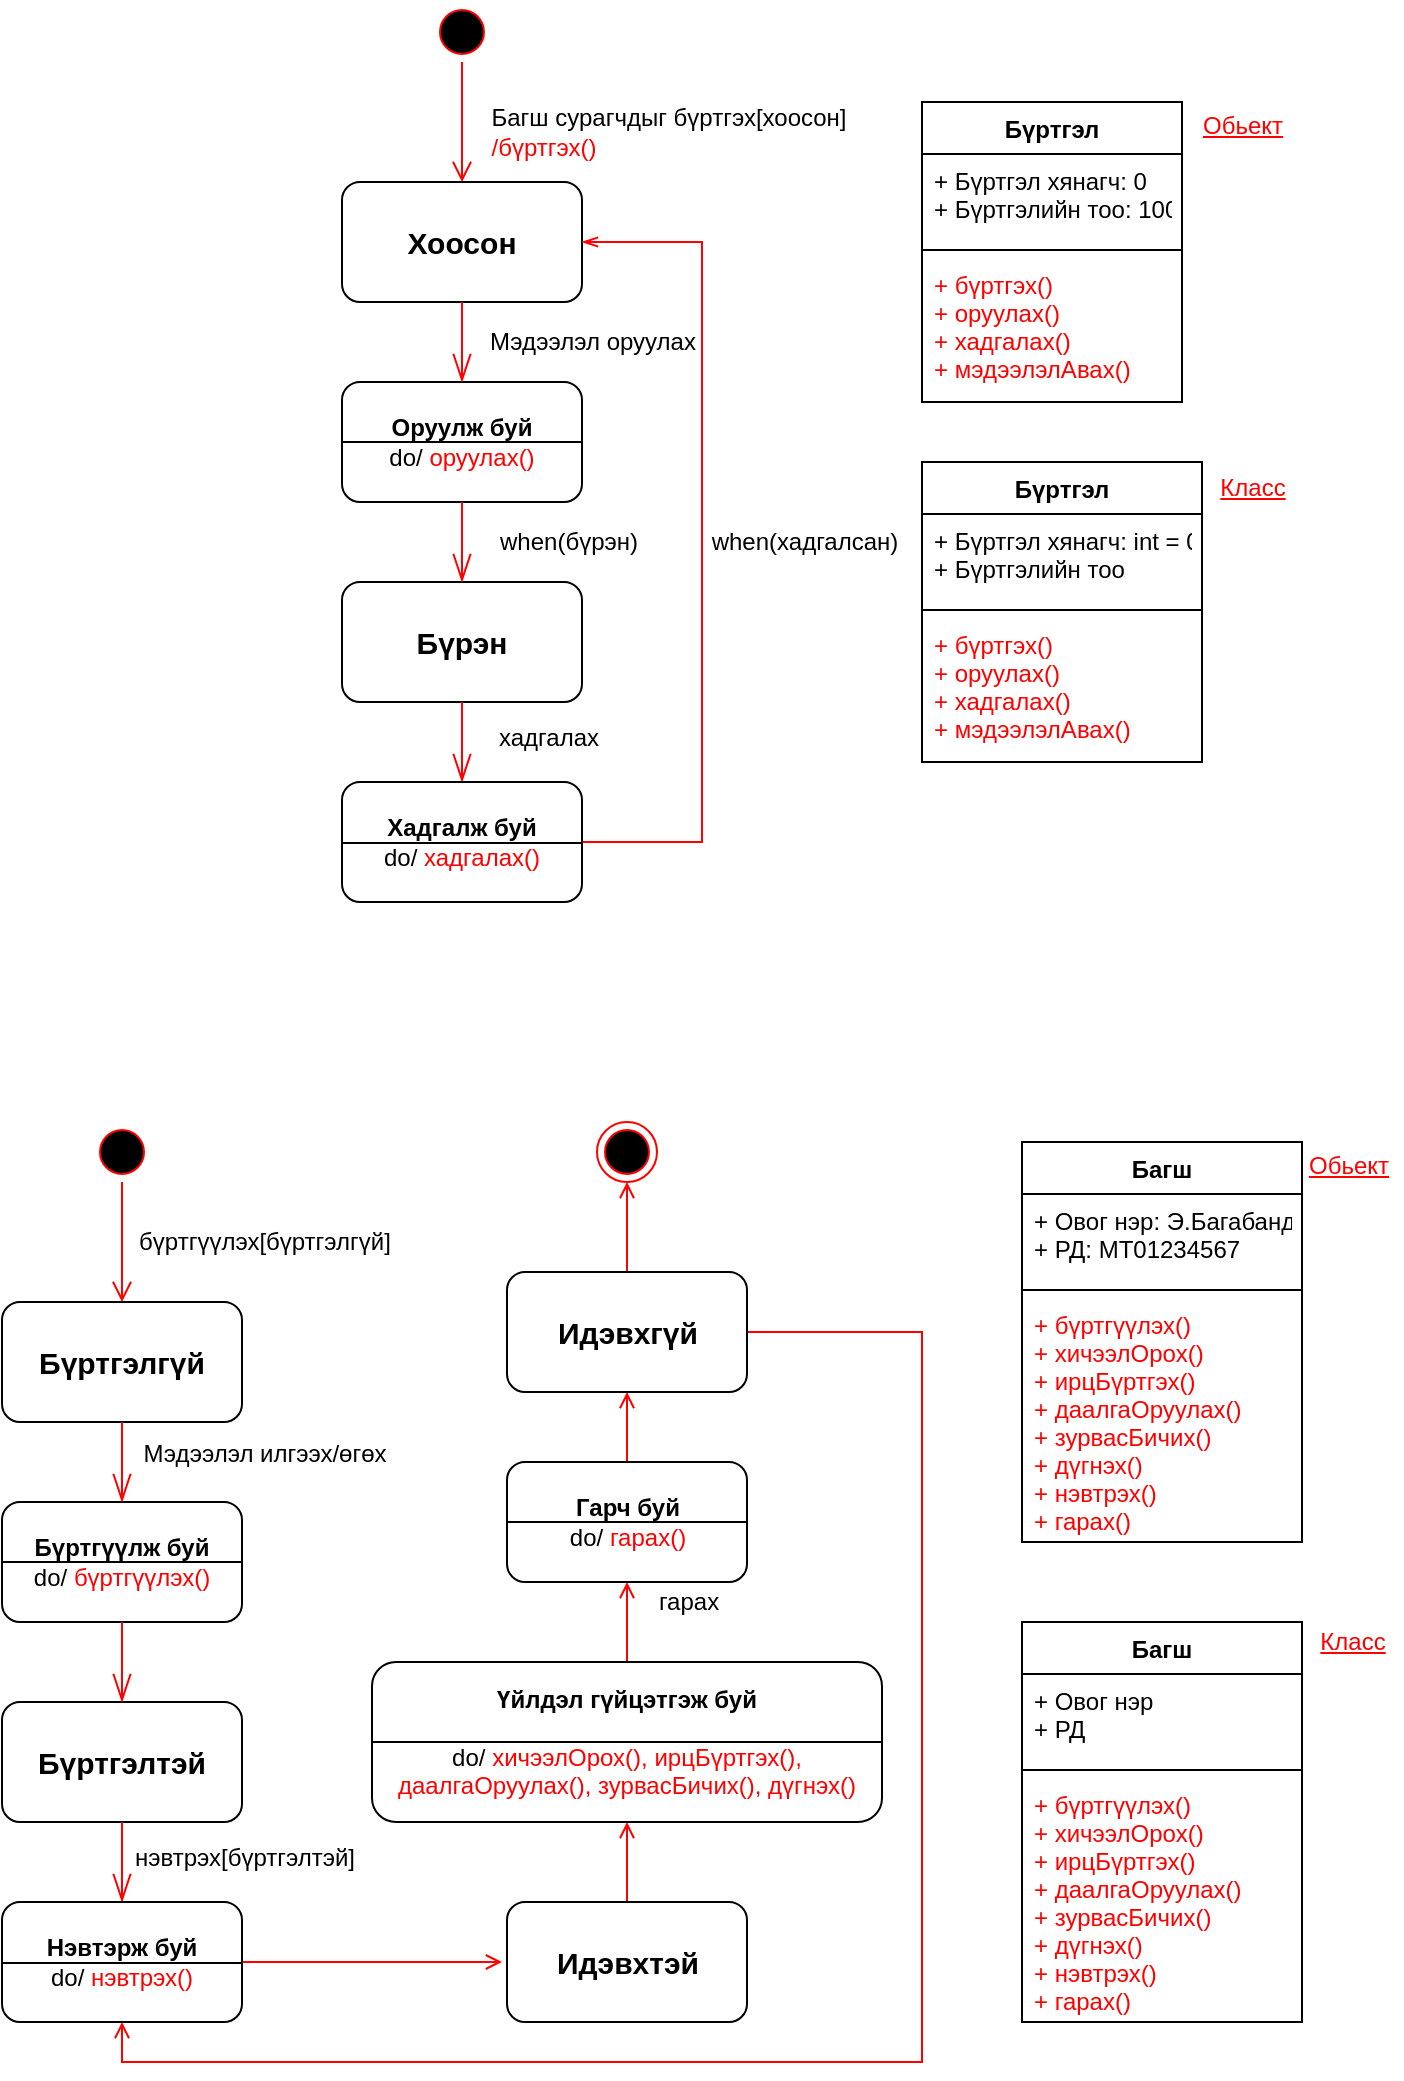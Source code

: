 <mxfile version="14.5.1" type="device"><diagram id="oGFhANas6Lr8M_SnrDg6" name="Page-1"><mxGraphModel dx="852" dy="494" grid="1" gridSize="10" guides="1" tooltips="1" connect="1" arrows="1" fold="1" page="1" pageScale="1" pageWidth="827" pageHeight="1169" math="0" shadow="0"><root><mxCell id="0"/><mxCell id="1" parent="0"/><mxCell id="RN-RupjlfO9BWHUiUpzW-1" value="" style="ellipse;html=1;shape=startState;fillColor=#000000;strokeColor=#ff0000;" parent="1" vertex="1"><mxGeometry x="325" y="110" width="30" height="30" as="geometry"/></mxCell><mxCell id="RN-RupjlfO9BWHUiUpzW-2" value="" style="edgeStyle=orthogonalEdgeStyle;html=1;verticalAlign=bottom;endArrow=open;endSize=8;strokeColor=#ff0000;" parent="1" source="RN-RupjlfO9BWHUiUpzW-1" edge="1"><mxGeometry relative="1" as="geometry"><mxPoint x="340" y="200" as="targetPoint"/></mxGeometry></mxCell><mxCell id="RN-RupjlfO9BWHUiUpzW-4" value="&lt;font style=&quot;font-size: 15px&quot;&gt;&lt;b&gt;Хоосон&lt;/b&gt;&lt;/font&gt;" style="rounded=1;whiteSpace=wrap;html=1;" parent="1" vertex="1"><mxGeometry x="280" y="200" width="120" height="60" as="geometry"/></mxCell><mxCell id="RN-RupjlfO9BWHUiUpzW-8" value="&lt;div style=&quot;text-align: justify&quot;&gt;&lt;span&gt;Багш сурагчдыг бүртгэх[хоосон]&lt;/span&gt;&lt;/div&gt;&lt;font color=&quot;#ff0000&quot;&gt;&lt;div style=&quot;text-align: justify&quot;&gt;&lt;span&gt;/бүртгэх()&lt;/span&gt;&lt;/div&gt;&lt;/font&gt;" style="text;html=1;align=center;verticalAlign=middle;resizable=0;points=[];autosize=1;" parent="1" vertex="1"><mxGeometry x="353" y="160" width="180" height="30" as="geometry"/></mxCell><mxCell id="RN-RupjlfO9BWHUiUpzW-9" value="&lt;b&gt;&lt;font style=&quot;font-size: 12px&quot;&gt;Оруулж буй&lt;/font&gt;&lt;br&gt;&lt;/b&gt;do/ &lt;font color=&quot;#ff0000&quot;&gt;оруулах()&lt;/font&gt;" style="rounded=1;whiteSpace=wrap;html=1;" parent="1" vertex="1"><mxGeometry x="280" y="300" width="120" height="60" as="geometry"/></mxCell><mxCell id="RN-RupjlfO9BWHUiUpzW-10" value="" style="endArrow=openThin;endFill=0;endSize=12;html=1;entryX=0.5;entryY=0;entryDx=0;entryDy=0;exitX=0.5;exitY=1;exitDx=0;exitDy=0;fillColor=#a20025;strokeColor=#FF0000;" parent="1" source="RN-RupjlfO9BWHUiUpzW-4" target="RN-RupjlfO9BWHUiUpzW-9" edge="1"><mxGeometry width="160" relative="1" as="geometry"><mxPoint x="305" y="270" as="sourcePoint"/><mxPoint x="465" y="270" as="targetPoint"/></mxGeometry></mxCell><mxCell id="RN-RupjlfO9BWHUiUpzW-11" value="Мэдээлэл оруулах" style="text;html=1;align=center;verticalAlign=middle;resizable=0;points=[];autosize=1;" parent="1" vertex="1"><mxGeometry x="350" y="270" width="110" height="20" as="geometry"/></mxCell><mxCell id="RN-RupjlfO9BWHUiUpzW-12" value="" style="endArrow=none;html=1;exitX=0;exitY=0.5;exitDx=0;exitDy=0;entryX=1;entryY=0.5;entryDx=0;entryDy=0;" parent="1" source="RN-RupjlfO9BWHUiUpzW-9" target="RN-RupjlfO9BWHUiUpzW-9" edge="1"><mxGeometry width="50" height="50" relative="1" as="geometry"><mxPoint x="365" y="290" as="sourcePoint"/><mxPoint x="415" y="240" as="targetPoint"/></mxGeometry></mxCell><mxCell id="RN-RupjlfO9BWHUiUpzW-13" value="&lt;font style=&quot;font-size: 15px&quot;&gt;&lt;b&gt;Бүрэн&lt;/b&gt;&lt;/font&gt;" style="rounded=1;whiteSpace=wrap;html=1;" parent="1" vertex="1"><mxGeometry x="280" y="400" width="120" height="60" as="geometry"/></mxCell><mxCell id="RN-RupjlfO9BWHUiUpzW-14" value="" style="endArrow=openThin;endFill=0;endSize=12;html=1;exitX=0.5;exitY=1;exitDx=0;exitDy=0;strokeColor=#FF0000;" parent="1" source="RN-RupjlfO9BWHUiUpzW-9" target="RN-RupjlfO9BWHUiUpzW-13" edge="1"><mxGeometry width="160" relative="1" as="geometry"><mxPoint x="350" y="270" as="sourcePoint"/><mxPoint x="350" y="310" as="targetPoint"/></mxGeometry></mxCell><mxCell id="RN-RupjlfO9BWHUiUpzW-15" value="when(бүрэн)" style="text;html=1;align=center;verticalAlign=middle;resizable=0;points=[];autosize=1;" parent="1" vertex="1"><mxGeometry x="353" y="370" width="80" height="20" as="geometry"/></mxCell><mxCell id="RN-RupjlfO9BWHUiUpzW-17" value="" style="endArrow=openThin;endFill=0;endSize=12;html=1;exitX=0.5;exitY=1;exitDx=0;exitDy=0;entryX=0.5;entryY=0;entryDx=0;entryDy=0;strokeColor=#FF0000;" parent="1" source="RN-RupjlfO9BWHUiUpzW-13" edge="1"><mxGeometry width="160" relative="1" as="geometry"><mxPoint x="350" y="370" as="sourcePoint"/><mxPoint x="340" y="500" as="targetPoint"/></mxGeometry></mxCell><mxCell id="RN-RupjlfO9BWHUiUpzW-23" style="edgeStyle=orthogonalEdgeStyle;rounded=0;orthogonalLoop=1;jettySize=auto;html=1;exitX=1;exitY=0.5;exitDx=0;exitDy=0;entryX=1;entryY=0.5;entryDx=0;entryDy=0;endArrow=openThin;endFill=0;strokeColor=#FF0000;" parent="1" source="RN-RupjlfO9BWHUiUpzW-18" target="RN-RupjlfO9BWHUiUpzW-4" edge="1"><mxGeometry relative="1" as="geometry"><Array as="points"><mxPoint x="460" y="530"/><mxPoint x="460" y="230"/></Array></mxGeometry></mxCell><mxCell id="RN-RupjlfO9BWHUiUpzW-18" value="&lt;b&gt;&lt;font style=&quot;font-size: 12px&quot;&gt;Хадгалж буй&lt;/font&gt;&lt;br&gt;&lt;/b&gt;do/ &lt;font color=&quot;#ff0000&quot;&gt;хадгалах()&lt;/font&gt;" style="rounded=1;whiteSpace=wrap;html=1;" parent="1" vertex="1"><mxGeometry x="280" y="500" width="120" height="60" as="geometry"/></mxCell><mxCell id="RN-RupjlfO9BWHUiUpzW-19" value="хадгалах" style="text;html=1;align=center;verticalAlign=middle;resizable=0;points=[];autosize=1;" parent="1" vertex="1"><mxGeometry x="353" y="468" width="60" height="20" as="geometry"/></mxCell><mxCell id="RN-RupjlfO9BWHUiUpzW-20" value="" style="endArrow=none;html=1;exitX=0;exitY=0.5;exitDx=0;exitDy=0;entryX=1;entryY=0.5;entryDx=0;entryDy=0;" parent="1" edge="1"><mxGeometry width="50" height="50" relative="1" as="geometry"><mxPoint x="280" y="530.5" as="sourcePoint"/><mxPoint x="400" y="530.5" as="targetPoint"/></mxGeometry></mxCell><mxCell id="RN-RupjlfO9BWHUiUpzW-25" value="when(хадгалсан)" style="text;html=1;align=center;verticalAlign=middle;resizable=0;points=[];autosize=1;" parent="1" vertex="1"><mxGeometry x="461" y="370" width="100" height="20" as="geometry"/></mxCell><mxCell id="ArmBh4WJKdu6RMd8l4R0-1" value="Бүртгэл" style="swimlane;fontStyle=1;align=center;verticalAlign=top;childLayout=stackLayout;horizontal=1;startSize=26;horizontalStack=0;resizeParent=1;resizeParentMax=0;resizeLast=0;collapsible=1;marginBottom=0;" vertex="1" parent="1"><mxGeometry x="570" y="160" width="130" height="150" as="geometry"/></mxCell><mxCell id="ArmBh4WJKdu6RMd8l4R0-2" value="+ Бүртгэл хянагч: 0&#10;+ Бүртгэлийн тоо: 100" style="text;strokeColor=none;fillColor=none;align=left;verticalAlign=top;spacingLeft=4;spacingRight=4;overflow=hidden;rotatable=0;points=[[0,0.5],[1,0.5]];portConstraint=eastwest;" vertex="1" parent="ArmBh4WJKdu6RMd8l4R0-1"><mxGeometry y="26" width="130" height="44" as="geometry"/></mxCell><mxCell id="ArmBh4WJKdu6RMd8l4R0-3" value="" style="line;strokeWidth=1;fillColor=none;align=left;verticalAlign=middle;spacingTop=-1;spacingLeft=3;spacingRight=3;rotatable=0;labelPosition=right;points=[];portConstraint=eastwest;" vertex="1" parent="ArmBh4WJKdu6RMd8l4R0-1"><mxGeometry y="70" width="130" height="8" as="geometry"/></mxCell><mxCell id="ArmBh4WJKdu6RMd8l4R0-4" value="+ бүртгэх()&#10;+ оруулах()&#10;+ хадгалах()&#10;+ мэдээлэлАвах()" style="text;strokeColor=none;fillColor=none;align=left;verticalAlign=top;spacingLeft=4;spacingRight=4;overflow=hidden;rotatable=0;points=[[0,0.5],[1,0.5]];portConstraint=eastwest;fontColor=#FF0000;" vertex="1" parent="ArmBh4WJKdu6RMd8l4R0-1"><mxGeometry y="78" width="130" height="72" as="geometry"/></mxCell><mxCell id="ArmBh4WJKdu6RMd8l4R0-12" value="Бүртгэл" style="swimlane;fontStyle=1;align=center;verticalAlign=top;childLayout=stackLayout;horizontal=1;startSize=26;horizontalStack=0;resizeParent=1;resizeParentMax=0;resizeLast=0;collapsible=1;marginBottom=0;" vertex="1" parent="1"><mxGeometry x="570" y="340" width="140" height="150" as="geometry"/></mxCell><mxCell id="ArmBh4WJKdu6RMd8l4R0-13" value="+ Бүртгэл хянагч: int = 0&#10;+ Бүртгэлийн тоо" style="text;strokeColor=none;fillColor=none;align=left;verticalAlign=top;spacingLeft=4;spacingRight=4;overflow=hidden;rotatable=0;points=[[0,0.5],[1,0.5]];portConstraint=eastwest;" vertex="1" parent="ArmBh4WJKdu6RMd8l4R0-12"><mxGeometry y="26" width="140" height="44" as="geometry"/></mxCell><mxCell id="ArmBh4WJKdu6RMd8l4R0-14" value="" style="line;strokeWidth=1;fillColor=none;align=left;verticalAlign=middle;spacingTop=-1;spacingLeft=3;spacingRight=3;rotatable=0;labelPosition=right;points=[];portConstraint=eastwest;" vertex="1" parent="ArmBh4WJKdu6RMd8l4R0-12"><mxGeometry y="70" width="140" height="8" as="geometry"/></mxCell><mxCell id="ArmBh4WJKdu6RMd8l4R0-15" value="+ бүртгэх()&#10;+ оруулах()&#10;+ хадгалах()&#10;+ мэдээлэлАвах()" style="text;strokeColor=none;fillColor=none;align=left;verticalAlign=top;spacingLeft=4;spacingRight=4;overflow=hidden;rotatable=0;points=[[0,0.5],[1,0.5]];portConstraint=eastwest;fontColor=#FF0000;" vertex="1" parent="ArmBh4WJKdu6RMd8l4R0-12"><mxGeometry y="78" width="140" height="72" as="geometry"/></mxCell><mxCell id="ArmBh4WJKdu6RMd8l4R0-16" value="&lt;u&gt;Обьект&lt;/u&gt;" style="text;html=1;align=center;verticalAlign=middle;resizable=0;points=[];autosize=1;fontColor=#FF0000;" vertex="1" parent="1"><mxGeometry x="705" y="162" width="50" height="20" as="geometry"/></mxCell><mxCell id="ArmBh4WJKdu6RMd8l4R0-17" value="&lt;u&gt;Класс&lt;/u&gt;" style="text;html=1;align=center;verticalAlign=middle;resizable=0;points=[];autosize=1;fontColor=#FF0000;" vertex="1" parent="1"><mxGeometry x="710" y="343" width="50" height="20" as="geometry"/></mxCell><mxCell id="ArmBh4WJKdu6RMd8l4R0-18" value="" style="ellipse;html=1;shape=startState;fillColor=#000000;strokeColor=#ff0000;" vertex="1" parent="1"><mxGeometry x="155" y="670" width="30" height="30" as="geometry"/></mxCell><mxCell id="ArmBh4WJKdu6RMd8l4R0-19" value="" style="edgeStyle=orthogonalEdgeStyle;html=1;verticalAlign=bottom;endArrow=open;endSize=8;strokeColor=#ff0000;" edge="1" parent="1" source="ArmBh4WJKdu6RMd8l4R0-18"><mxGeometry relative="1" as="geometry"><mxPoint x="170" y="760" as="targetPoint"/></mxGeometry></mxCell><mxCell id="ArmBh4WJKdu6RMd8l4R0-20" value="&lt;font style=&quot;font-size: 15px&quot;&gt;&lt;b&gt;Бүртгэлгүй&lt;/b&gt;&lt;/font&gt;" style="rounded=1;whiteSpace=wrap;html=1;" vertex="1" parent="1"><mxGeometry x="110" y="760" width="120" height="60" as="geometry"/></mxCell><mxCell id="ArmBh4WJKdu6RMd8l4R0-22" value="&lt;b&gt;&lt;font style=&quot;font-size: 12px&quot;&gt;Бүртгүүлж буй&lt;/font&gt;&lt;br&gt;&lt;/b&gt;do/ &lt;font color=&quot;#ff0000&quot;&gt;бүртгүүлэх()&lt;/font&gt;" style="rounded=1;whiteSpace=wrap;html=1;" vertex="1" parent="1"><mxGeometry x="110" y="860" width="120" height="60" as="geometry"/></mxCell><mxCell id="ArmBh4WJKdu6RMd8l4R0-23" value="" style="endArrow=openThin;endFill=0;endSize=12;html=1;entryX=0.5;entryY=0;entryDx=0;entryDy=0;exitX=0.5;exitY=1;exitDx=0;exitDy=0;fillColor=#a20025;strokeColor=#FF0000;" edge="1" parent="1" source="ArmBh4WJKdu6RMd8l4R0-20" target="ArmBh4WJKdu6RMd8l4R0-22"><mxGeometry width="160" relative="1" as="geometry"><mxPoint x="135" y="830" as="sourcePoint"/><mxPoint x="295" y="830" as="targetPoint"/></mxGeometry></mxCell><mxCell id="ArmBh4WJKdu6RMd8l4R0-24" value="Мэдээлэл илгээх/өгөх" style="text;html=1;align=center;verticalAlign=middle;resizable=0;points=[];autosize=1;" vertex="1" parent="1"><mxGeometry x="176" y="826" width="130" height="20" as="geometry"/></mxCell><mxCell id="ArmBh4WJKdu6RMd8l4R0-25" value="" style="endArrow=none;html=1;exitX=0;exitY=0.5;exitDx=0;exitDy=0;entryX=1;entryY=0.5;entryDx=0;entryDy=0;" edge="1" parent="1" source="ArmBh4WJKdu6RMd8l4R0-22" target="ArmBh4WJKdu6RMd8l4R0-22"><mxGeometry width="50" height="50" relative="1" as="geometry"><mxPoint x="195" y="850" as="sourcePoint"/><mxPoint x="245" y="800" as="targetPoint"/></mxGeometry></mxCell><mxCell id="ArmBh4WJKdu6RMd8l4R0-26" value="&lt;span style=&quot;font-size: 15px&quot;&gt;&lt;b&gt;Бүртгэлтэй&lt;/b&gt;&lt;/span&gt;" style="rounded=1;whiteSpace=wrap;html=1;" vertex="1" parent="1"><mxGeometry x="110" y="960" width="120" height="60" as="geometry"/></mxCell><mxCell id="ArmBh4WJKdu6RMd8l4R0-27" value="" style="endArrow=openThin;endFill=0;endSize=12;html=1;exitX=0.5;exitY=1;exitDx=0;exitDy=0;strokeColor=#FF0000;" edge="1" parent="1" source="ArmBh4WJKdu6RMd8l4R0-22" target="ArmBh4WJKdu6RMd8l4R0-26"><mxGeometry width="160" relative="1" as="geometry"><mxPoint x="180" y="830" as="sourcePoint"/><mxPoint x="180" y="870" as="targetPoint"/></mxGeometry></mxCell><mxCell id="ArmBh4WJKdu6RMd8l4R0-29" value="" style="endArrow=openThin;endFill=0;endSize=12;html=1;exitX=0.5;exitY=1;exitDx=0;exitDy=0;entryX=0.5;entryY=0;entryDx=0;entryDy=0;strokeColor=#FF0000;" edge="1" parent="1" source="ArmBh4WJKdu6RMd8l4R0-26"><mxGeometry width="160" relative="1" as="geometry"><mxPoint x="180" y="930" as="sourcePoint"/><mxPoint x="170" y="1060" as="targetPoint"/></mxGeometry></mxCell><mxCell id="ArmBh4WJKdu6RMd8l4R0-48" style="edgeStyle=orthogonalEdgeStyle;rounded=0;orthogonalLoop=1;jettySize=auto;html=1;exitX=1;exitY=0.5;exitDx=0;exitDy=0;fontColor=#FF0000;endArrow=open;endFill=0;strokeColor=#FF0000;" edge="1" parent="1" source="ArmBh4WJKdu6RMd8l4R0-31"><mxGeometry relative="1" as="geometry"><mxPoint x="360" y="1090" as="targetPoint"/></mxGeometry></mxCell><mxCell id="ArmBh4WJKdu6RMd8l4R0-31" value="&lt;b&gt;&lt;font style=&quot;font-size: 12px&quot;&gt;Нэвтэрж буй&lt;/font&gt;&lt;br&gt;&lt;/b&gt;do/ &lt;font color=&quot;#ff0000&quot;&gt;нэвтрэх()&lt;/font&gt;" style="rounded=1;whiteSpace=wrap;html=1;" vertex="1" parent="1"><mxGeometry x="110" y="1060" width="120" height="60" as="geometry"/></mxCell><mxCell id="ArmBh4WJKdu6RMd8l4R0-32" value="нэвтрэх[бүртгэлтэй]" style="text;html=1;align=center;verticalAlign=middle;resizable=0;points=[];autosize=1;" vertex="1" parent="1"><mxGeometry x="171" y="1028" width="120" height="20" as="geometry"/></mxCell><mxCell id="ArmBh4WJKdu6RMd8l4R0-33" value="" style="endArrow=none;html=1;exitX=0;exitY=0.5;exitDx=0;exitDy=0;entryX=1;entryY=0.5;entryDx=0;entryDy=0;" edge="1" parent="1"><mxGeometry width="50" height="50" relative="1" as="geometry"><mxPoint x="110" y="1090.5" as="sourcePoint"/><mxPoint x="230" y="1090.5" as="targetPoint"/></mxGeometry></mxCell><mxCell id="ArmBh4WJKdu6RMd8l4R0-35" value="Багш" style="swimlane;fontStyle=1;align=center;verticalAlign=top;childLayout=stackLayout;horizontal=1;startSize=26;horizontalStack=0;resizeParent=1;resizeParentMax=0;resizeLast=0;collapsible=1;marginBottom=0;" vertex="1" parent="1"><mxGeometry x="620" y="680" width="140" height="200" as="geometry"/></mxCell><mxCell id="ArmBh4WJKdu6RMd8l4R0-36" value="+ Овог нэр: Э.Багабанди&#10;+ РД: МТ01234567" style="text;strokeColor=none;fillColor=none;align=left;verticalAlign=top;spacingLeft=4;spacingRight=4;overflow=hidden;rotatable=0;points=[[0,0.5],[1,0.5]];portConstraint=eastwest;" vertex="1" parent="ArmBh4WJKdu6RMd8l4R0-35"><mxGeometry y="26" width="140" height="44" as="geometry"/></mxCell><mxCell id="ArmBh4WJKdu6RMd8l4R0-37" value="" style="line;strokeWidth=1;fillColor=none;align=left;verticalAlign=middle;spacingTop=-1;spacingLeft=3;spacingRight=3;rotatable=0;labelPosition=right;points=[];portConstraint=eastwest;" vertex="1" parent="ArmBh4WJKdu6RMd8l4R0-35"><mxGeometry y="70" width="140" height="8" as="geometry"/></mxCell><mxCell id="ArmBh4WJKdu6RMd8l4R0-38" value="+ бүртгүүлэх()&#10;+ хичээлОрох()&#10;+ ирцБүртгэх()&#10;+ даалгаОруулах()&#10;+ зурвасБичих()&#10;+ дүгнэх()&#10;+ нэвтрэх()&#10;+ гарах()" style="text;strokeColor=none;fillColor=none;align=left;verticalAlign=top;spacingLeft=4;spacingRight=4;overflow=hidden;rotatable=0;points=[[0,0.5],[1,0.5]];portConstraint=eastwest;fontColor=#FF0000;" vertex="1" parent="ArmBh4WJKdu6RMd8l4R0-35"><mxGeometry y="78" width="140" height="122" as="geometry"/></mxCell><mxCell id="ArmBh4WJKdu6RMd8l4R0-39" value="Багш" style="swimlane;fontStyle=1;align=center;verticalAlign=top;childLayout=stackLayout;horizontal=1;startSize=26;horizontalStack=0;resizeParent=1;resizeParentMax=0;resizeLast=0;collapsible=1;marginBottom=0;" vertex="1" parent="1"><mxGeometry x="620" y="920" width="140" height="200" as="geometry"/></mxCell><mxCell id="ArmBh4WJKdu6RMd8l4R0-40" value="+ Овог нэр&#10;+ РД" style="text;strokeColor=none;fillColor=none;align=left;verticalAlign=top;spacingLeft=4;spacingRight=4;overflow=hidden;rotatable=0;points=[[0,0.5],[1,0.5]];portConstraint=eastwest;" vertex="1" parent="ArmBh4WJKdu6RMd8l4R0-39"><mxGeometry y="26" width="140" height="44" as="geometry"/></mxCell><mxCell id="ArmBh4WJKdu6RMd8l4R0-41" value="" style="line;strokeWidth=1;fillColor=none;align=left;verticalAlign=middle;spacingTop=-1;spacingLeft=3;spacingRight=3;rotatable=0;labelPosition=right;points=[];portConstraint=eastwest;" vertex="1" parent="ArmBh4WJKdu6RMd8l4R0-39"><mxGeometry y="70" width="140" height="8" as="geometry"/></mxCell><mxCell id="ArmBh4WJKdu6RMd8l4R0-42" value="+ бүртгүүлэх()&#10;+ хичээлОрох()&#10;+ ирцБүртгэх()&#10;+ даалгаОруулах()&#10;+ зурвасБичих()&#10;+ дүгнэх()&#10;+ нэвтрэх()&#10;+ гарах()" style="text;strokeColor=none;fillColor=none;align=left;verticalAlign=top;spacingLeft=4;spacingRight=4;overflow=hidden;rotatable=0;points=[[0,0.5],[1,0.5]];portConstraint=eastwest;fontColor=#FF0000;" vertex="1" parent="ArmBh4WJKdu6RMd8l4R0-39"><mxGeometry y="78" width="140" height="122" as="geometry"/></mxCell><mxCell id="ArmBh4WJKdu6RMd8l4R0-43" value="&lt;u&gt;Обьект&lt;/u&gt;" style="text;html=1;align=center;verticalAlign=middle;resizable=0;points=[];autosize=1;fontColor=#FF0000;" vertex="1" parent="1"><mxGeometry x="758" y="682" width="50" height="20" as="geometry"/></mxCell><mxCell id="ArmBh4WJKdu6RMd8l4R0-44" value="&lt;u&gt;Класс&lt;/u&gt;" style="text;html=1;align=center;verticalAlign=middle;resizable=0;points=[];autosize=1;fontColor=#FF0000;" vertex="1" parent="1"><mxGeometry x="760" y="920" width="50" height="20" as="geometry"/></mxCell><mxCell id="ArmBh4WJKdu6RMd8l4R0-49" style="edgeStyle=orthogonalEdgeStyle;rounded=0;orthogonalLoop=1;jettySize=auto;html=1;exitX=0.5;exitY=0;exitDx=0;exitDy=0;entryX=0.5;entryY=1;entryDx=0;entryDy=0;fontColor=#FF0000;endArrow=open;endFill=0;strokeColor=#FF0000;" edge="1" parent="1" source="ArmBh4WJKdu6RMd8l4R0-46" target="ArmBh4WJKdu6RMd8l4R0-47"><mxGeometry relative="1" as="geometry"/></mxCell><mxCell id="ArmBh4WJKdu6RMd8l4R0-46" value="&lt;span style=&quot;font-size: 15px&quot;&gt;&lt;b&gt;Идэвхтэй&lt;/b&gt;&lt;/span&gt;" style="rounded=1;whiteSpace=wrap;html=1;" vertex="1" parent="1"><mxGeometry x="362.5" y="1060" width="120" height="60" as="geometry"/></mxCell><mxCell id="ArmBh4WJKdu6RMd8l4R0-57" value="" style="edgeStyle=orthogonalEdgeStyle;rounded=0;orthogonalLoop=1;jettySize=auto;html=1;endArrow=open;endFill=0;strokeColor=#FF0000;fontColor=#FF0000;" edge="1" parent="1" source="ArmBh4WJKdu6RMd8l4R0-47" target="ArmBh4WJKdu6RMd8l4R0-54"><mxGeometry relative="1" as="geometry"/></mxCell><mxCell id="ArmBh4WJKdu6RMd8l4R0-47" value="&lt;b&gt;&lt;font style=&quot;font-size: 12px&quot;&gt;Үйлдэл гүйцэтгэж буй&lt;br&gt;&lt;/font&gt;&lt;br&gt;&lt;/b&gt;do/ &lt;font color=&quot;#ff0000&quot;&gt;хичээлОрох(), ирцБүртгэх(), даалгаОруулах(), зурвасБичих(), дүгнэх()&lt;/font&gt;" style="rounded=1;whiteSpace=wrap;html=1;" vertex="1" parent="1"><mxGeometry x="295" y="940" width="255" height="80" as="geometry"/></mxCell><mxCell id="ArmBh4WJKdu6RMd8l4R0-50" value="" style="endArrow=none;html=1;exitX=0;exitY=0.5;exitDx=0;exitDy=0;entryX=1;entryY=0.5;entryDx=0;entryDy=0;" edge="1" parent="1" source="ArmBh4WJKdu6RMd8l4R0-47" target="ArmBh4WJKdu6RMd8l4R0-47"><mxGeometry width="50" height="50" relative="1" as="geometry"><mxPoint x="300" y="987" as="sourcePoint"/><mxPoint x="550" y="987" as="targetPoint"/></mxGeometry></mxCell><mxCell id="ArmBh4WJKdu6RMd8l4R0-52" value="гарах" style="text;html=1;align=center;verticalAlign=middle;resizable=0;points=[];autosize=1;" vertex="1" parent="1"><mxGeometry x="433" y="900" width="40" height="20" as="geometry"/></mxCell><mxCell id="ArmBh4WJKdu6RMd8l4R0-58" value="" style="edgeStyle=orthogonalEdgeStyle;rounded=0;orthogonalLoop=1;jettySize=auto;html=1;endArrow=open;endFill=0;strokeColor=#FF0000;fontColor=#FF0000;" edge="1" parent="1" source="ArmBh4WJKdu6RMd8l4R0-54" target="ArmBh4WJKdu6RMd8l4R0-56"><mxGeometry relative="1" as="geometry"/></mxCell><mxCell id="ArmBh4WJKdu6RMd8l4R0-54" value="&lt;b&gt;&lt;font style=&quot;font-size: 12px&quot;&gt;Гарч буй&lt;/font&gt;&lt;br&gt;&lt;/b&gt;do/ &lt;font color=&quot;#ff0000&quot;&gt;гарах()&lt;/font&gt;" style="rounded=1;whiteSpace=wrap;html=1;" vertex="1" parent="1"><mxGeometry x="362.5" y="840" width="120" height="60" as="geometry"/></mxCell><mxCell id="ArmBh4WJKdu6RMd8l4R0-55" value="" style="endArrow=none;html=1;exitX=0;exitY=0.5;exitDx=0;exitDy=0;entryX=1;entryY=0.5;entryDx=0;entryDy=0;" edge="1" parent="1"><mxGeometry width="50" height="50" relative="1" as="geometry"><mxPoint x="362.5" y="870" as="sourcePoint"/><mxPoint x="482.5" y="870" as="targetPoint"/></mxGeometry></mxCell><mxCell id="ArmBh4WJKdu6RMd8l4R0-60" value="" style="edgeStyle=orthogonalEdgeStyle;rounded=0;orthogonalLoop=1;jettySize=auto;html=1;endArrow=open;endFill=0;strokeColor=#FF0000;fontColor=#FF0000;" edge="1" parent="1" source="ArmBh4WJKdu6RMd8l4R0-56" target="ArmBh4WJKdu6RMd8l4R0-59"><mxGeometry relative="1" as="geometry"/></mxCell><mxCell id="ArmBh4WJKdu6RMd8l4R0-61" style="edgeStyle=orthogonalEdgeStyle;rounded=0;orthogonalLoop=1;jettySize=auto;html=1;exitX=1;exitY=0.5;exitDx=0;exitDy=0;entryX=0.5;entryY=1;entryDx=0;entryDy=0;endArrow=open;endFill=0;strokeColor=#FF0000;fontColor=#FF0000;" edge="1" parent="1" source="ArmBh4WJKdu6RMd8l4R0-56" target="ArmBh4WJKdu6RMd8l4R0-31"><mxGeometry relative="1" as="geometry"><Array as="points"><mxPoint x="570" y="775"/><mxPoint x="570" y="1140"/><mxPoint x="170" y="1140"/></Array></mxGeometry></mxCell><mxCell id="ArmBh4WJKdu6RMd8l4R0-56" value="&lt;span style=&quot;font-size: 15px&quot;&gt;&lt;b&gt;Идэвхгүй&lt;/b&gt;&lt;/span&gt;" style="rounded=1;whiteSpace=wrap;html=1;" vertex="1" parent="1"><mxGeometry x="362.5" y="745" width="120" height="60" as="geometry"/></mxCell><mxCell id="ArmBh4WJKdu6RMd8l4R0-59" value="" style="ellipse;html=1;shape=endState;fillColor=#000000;strokeColor=#ff0000;fontColor=#FF0000;" vertex="1" parent="1"><mxGeometry x="407.5" y="670" width="30" height="30" as="geometry"/></mxCell><mxCell id="ArmBh4WJKdu6RMd8l4R0-62" value="бүртгүүлэх[бүртгэлгүй]" style="text;html=1;align=center;verticalAlign=middle;resizable=0;points=[];autosize=1;" vertex="1" parent="1"><mxGeometry x="171" y="720" width="140" height="20" as="geometry"/></mxCell></root></mxGraphModel></diagram></mxfile>